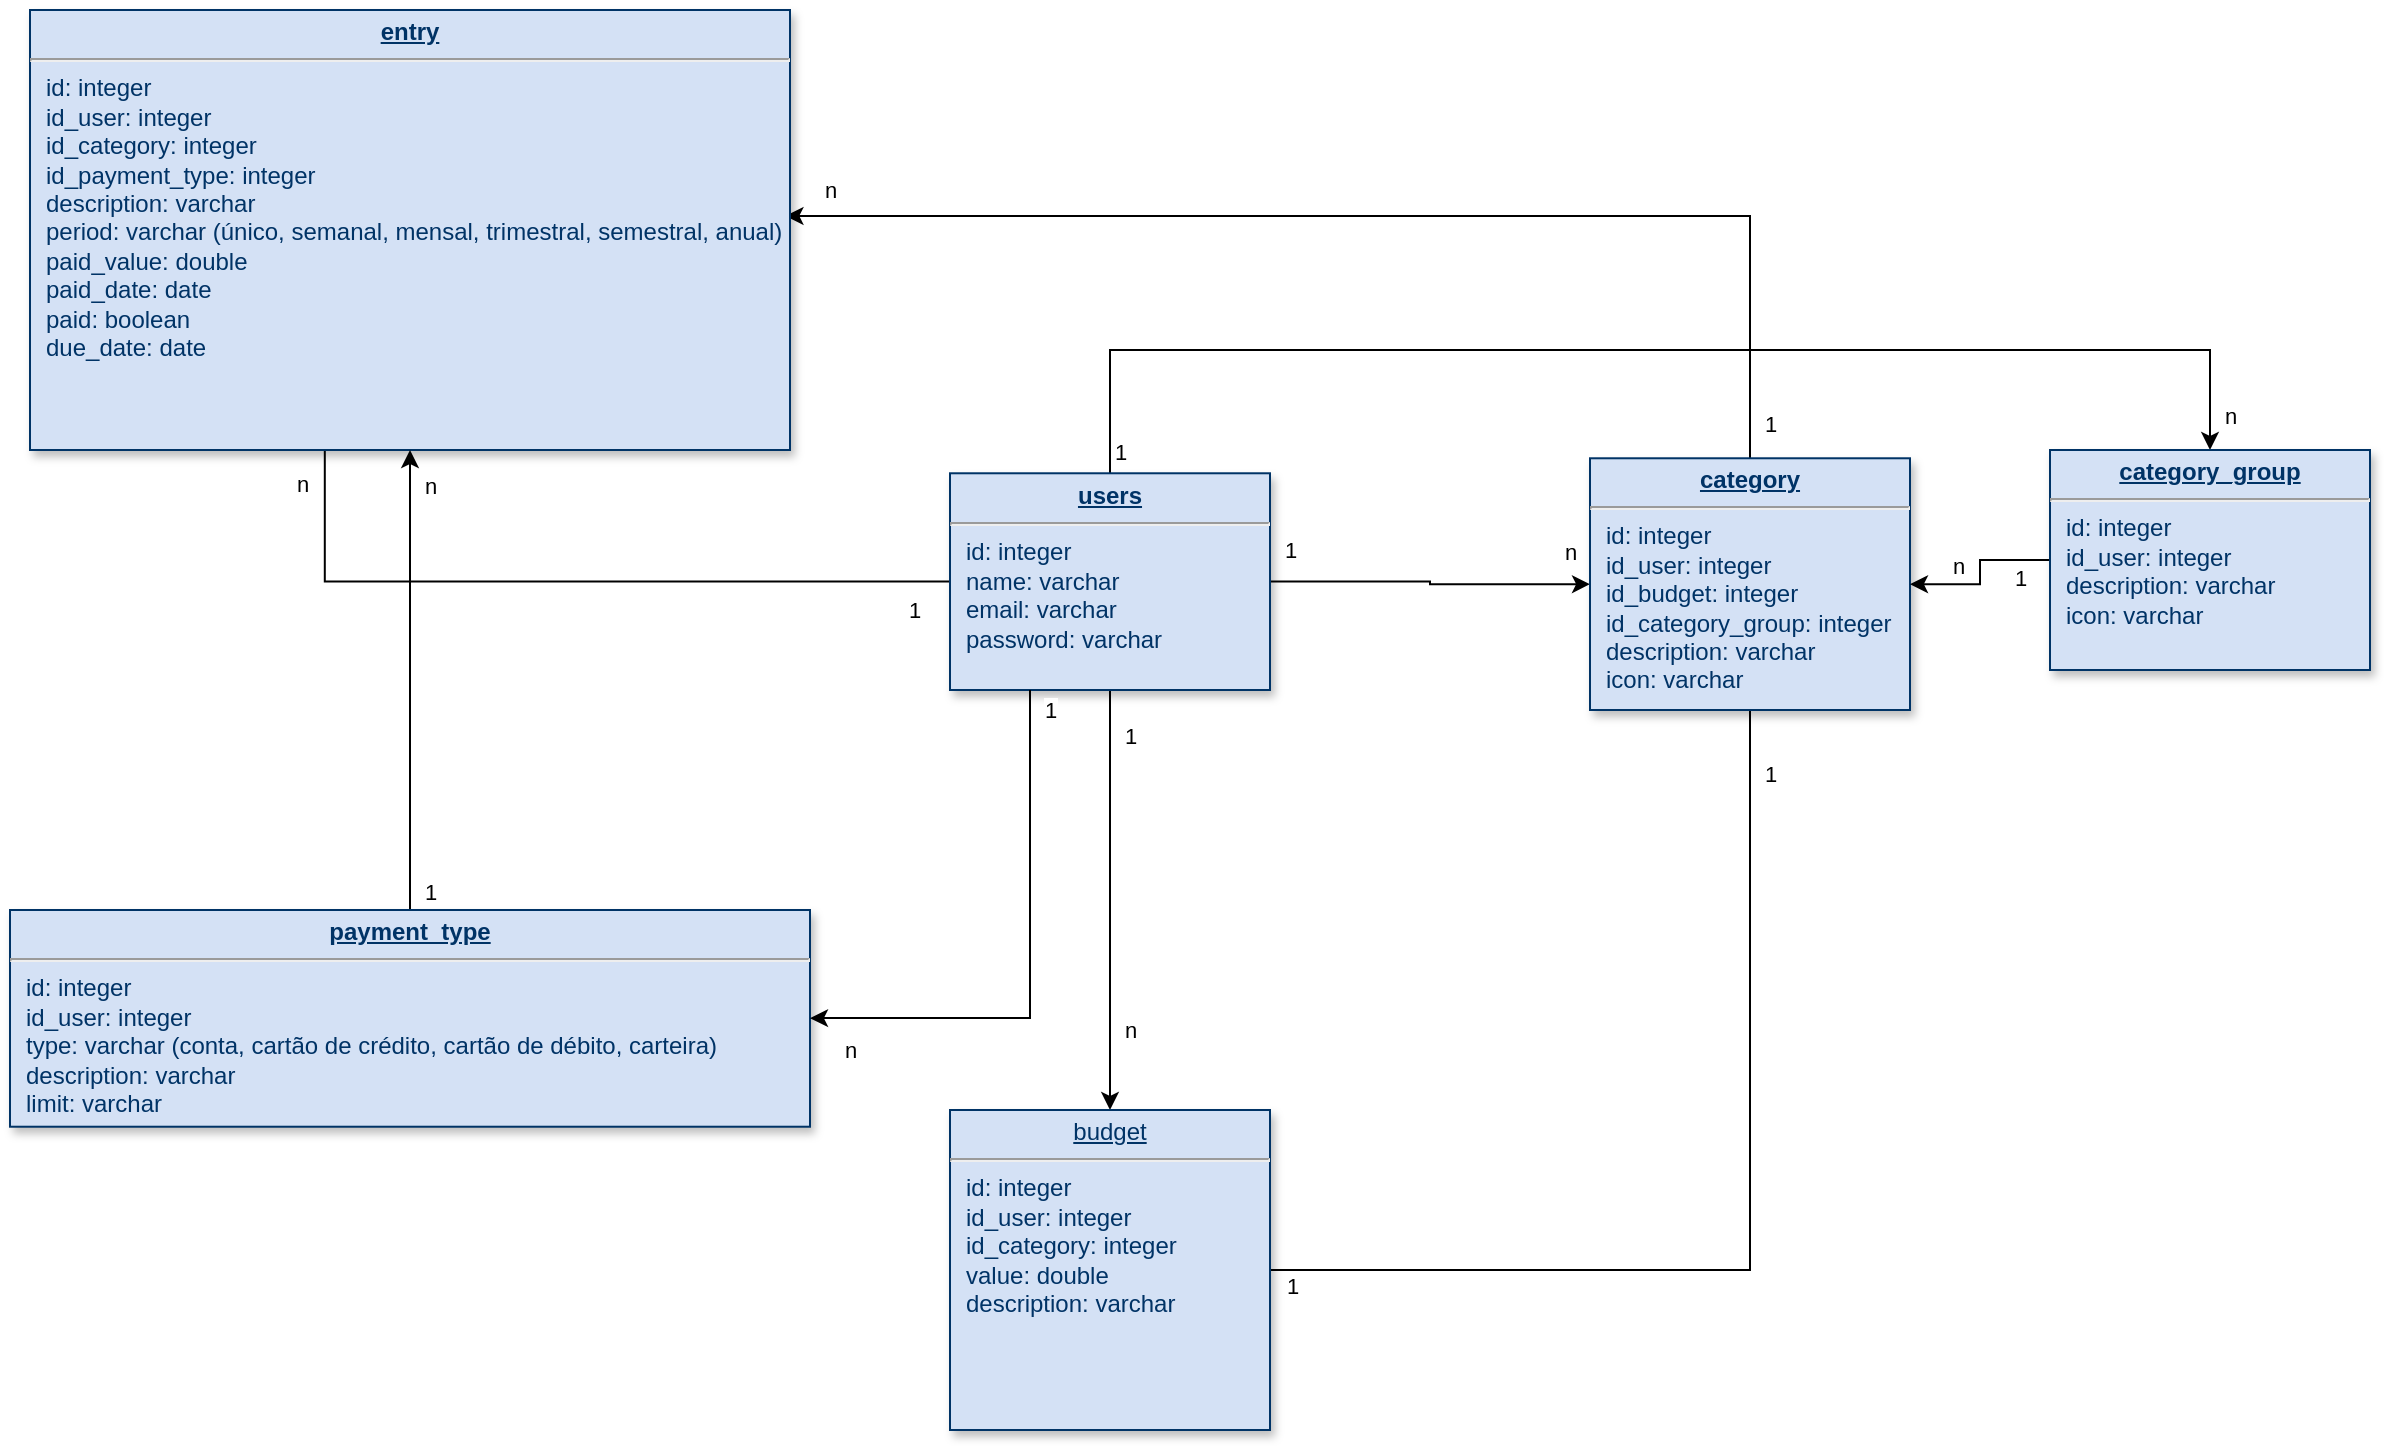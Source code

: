<mxfile version="21.1.1" type="device">
  <diagram name="Page-1" id="efa7a0a1-bf9b-a30e-e6df-94a7791c09e9">
    <mxGraphModel dx="2260" dy="1933" grid="1" gridSize="10" guides="1" tooltips="1" connect="1" arrows="1" fold="1" page="1" pageScale="1" pageWidth="826" pageHeight="1169" background="none" math="0" shadow="0">
      <root>
        <mxCell id="0" />
        <mxCell id="1" parent="0" />
        <mxCell id="k1_VQ8CW3Z8hTfe9ZT5u-116" style="edgeStyle=orthogonalEdgeStyle;rounded=0;orthogonalLoop=1;jettySize=auto;html=1;entryX=0.5;entryY=0;entryDx=0;entryDy=0;" parent="1" source="25" target="k1_VQ8CW3Z8hTfe9ZT5u-115" edge="1">
          <mxGeometry relative="1" as="geometry" />
        </mxCell>
        <mxCell id="k1_VQ8CW3Z8hTfe9ZT5u-129" value="n" style="edgeLabel;html=1;align=center;verticalAlign=middle;resizable=0;points=[];" parent="k1_VQ8CW3Z8hTfe9ZT5u-116" vertex="1" connectable="0">
          <mxGeometry x="0.619" relative="1" as="geometry">
            <mxPoint x="10" as="offset" />
          </mxGeometry>
        </mxCell>
        <mxCell id="k1_VQ8CW3Z8hTfe9ZT5u-130" value="1" style="edgeLabel;html=1;align=center;verticalAlign=middle;resizable=0;points=[];" parent="k1_VQ8CW3Z8hTfe9ZT5u-116" vertex="1" connectable="0">
          <mxGeometry x="-0.815" relative="1" as="geometry">
            <mxPoint x="10" y="3" as="offset" />
          </mxGeometry>
        </mxCell>
        <mxCell id="k1_VQ8CW3Z8hTfe9ZT5u-118" style="edgeStyle=orthogonalEdgeStyle;rounded=0;orthogonalLoop=1;jettySize=auto;html=1;entryX=0;entryY=0.5;entryDx=0;entryDy=0;" parent="1" source="25" target="k1_VQ8CW3Z8hTfe9ZT5u-117" edge="1">
          <mxGeometry relative="1" as="geometry" />
        </mxCell>
        <mxCell id="k1_VQ8CW3Z8hTfe9ZT5u-127" value="n" style="edgeLabel;html=1;align=center;verticalAlign=middle;resizable=0;points=[];" parent="k1_VQ8CW3Z8hTfe9ZT5u-118" vertex="1" connectable="0">
          <mxGeometry x="0.787" y="-1" relative="1" as="geometry">
            <mxPoint x="7" y="-17" as="offset" />
          </mxGeometry>
        </mxCell>
        <mxCell id="k1_VQ8CW3Z8hTfe9ZT5u-128" value="1" style="edgeLabel;html=1;align=center;verticalAlign=middle;resizable=0;points=[];" parent="k1_VQ8CW3Z8hTfe9ZT5u-118" vertex="1" connectable="0">
          <mxGeometry x="-0.838" relative="1" as="geometry">
            <mxPoint x="-3" y="-16" as="offset" />
          </mxGeometry>
        </mxCell>
        <mxCell id="k1_VQ8CW3Z8hTfe9ZT5u-133" style="edgeStyle=orthogonalEdgeStyle;rounded=0;orthogonalLoop=1;jettySize=auto;html=1;entryX=0.388;entryY=0.992;entryDx=0;entryDy=0;entryPerimeter=0;" parent="1" source="25" target="k1_VQ8CW3Z8hTfe9ZT5u-131" edge="1">
          <mxGeometry relative="1" as="geometry" />
        </mxCell>
        <mxCell id="k1_VQ8CW3Z8hTfe9ZT5u-134" value="n" style="edgeLabel;html=1;align=center;verticalAlign=middle;resizable=0;points=[];" parent="k1_VQ8CW3Z8hTfe9ZT5u-133" vertex="1" connectable="0">
          <mxGeometry x="0.837" relative="1" as="geometry">
            <mxPoint x="-12" as="offset" />
          </mxGeometry>
        </mxCell>
        <mxCell id="k1_VQ8CW3Z8hTfe9ZT5u-135" value="1" style="edgeLabel;html=1;align=center;verticalAlign=middle;resizable=0;points=[];" parent="k1_VQ8CW3Z8hTfe9ZT5u-133" vertex="1" connectable="0">
          <mxGeometry x="-0.906" relative="1" as="geometry">
            <mxPoint y="14" as="offset" />
          </mxGeometry>
        </mxCell>
        <mxCell id="k1_VQ8CW3Z8hTfe9ZT5u-152" style="edgeStyle=orthogonalEdgeStyle;rounded=0;orthogonalLoop=1;jettySize=auto;html=1;" parent="1" source="25" target="k1_VQ8CW3Z8hTfe9ZT5u-144" edge="1">
          <mxGeometry relative="1" as="geometry">
            <Array as="points">
              <mxPoint x="410" y="-40" />
              <mxPoint x="410" y="-40" />
            </Array>
          </mxGeometry>
        </mxCell>
        <mxCell id="k1_VQ8CW3Z8hTfe9ZT5u-153" value="n" style="edgeLabel;html=1;align=center;verticalAlign=middle;resizable=0;points=[];" parent="k1_VQ8CW3Z8hTfe9ZT5u-152" vertex="1" connectable="0">
          <mxGeometry x="0.948" y="-1" relative="1" as="geometry">
            <mxPoint x="11" as="offset" />
          </mxGeometry>
        </mxCell>
        <mxCell id="k1_VQ8CW3Z8hTfe9ZT5u-154" value="1" style="edgeLabel;html=1;align=center;verticalAlign=middle;resizable=0;points=[];" parent="k1_VQ8CW3Z8hTfe9ZT5u-152" vertex="1" connectable="0">
          <mxGeometry x="-0.973" y="-1" relative="1" as="geometry">
            <mxPoint x="4" y="-2" as="offset" />
          </mxGeometry>
        </mxCell>
        <mxCell id="25" value="&lt;p style=&quot;margin: 0px; margin-top: 4px; text-align: center; text-decoration: underline;&quot;&gt;&lt;strong&gt;users&lt;/strong&gt;&lt;/p&gt;&lt;hr&gt;&lt;p style=&quot;margin: 0px; margin-left: 8px;&quot;&gt;id: integer&lt;/p&gt;&lt;p style=&quot;margin: 0px; margin-left: 8px;&quot;&gt;name: varchar&lt;/p&gt;&lt;p style=&quot;margin: 0px; margin-left: 8px;&quot;&gt;email: varchar&lt;br&gt;&lt;/p&gt;&lt;p style=&quot;margin: 0px; margin-left: 8px;&quot;&gt;password: varchar&lt;/p&gt;" style="verticalAlign=top;align=left;overflow=fill;fontSize=12;fontFamily=Helvetica;html=1;strokeColor=#003366;shadow=1;fillColor=#D4E1F5;fontColor=#003366" parent="1" vertex="1">
          <mxGeometry x="40" y="21.64" width="160" height="108.36" as="geometry" />
        </mxCell>
        <mxCell id="k1_VQ8CW3Z8hTfe9ZT5u-121" style="edgeStyle=orthogonalEdgeStyle;rounded=0;orthogonalLoop=1;jettySize=auto;html=1;endArrow=none;endFill=0;" parent="1" source="k1_VQ8CW3Z8hTfe9ZT5u-115" target="k1_VQ8CW3Z8hTfe9ZT5u-117" edge="1">
          <mxGeometry relative="1" as="geometry" />
        </mxCell>
        <mxCell id="k1_VQ8CW3Z8hTfe9ZT5u-122" value="1" style="edgeLabel;html=1;align=center;verticalAlign=middle;resizable=0;points=[];" parent="k1_VQ8CW3Z8hTfe9ZT5u-121" vertex="1" connectable="0">
          <mxGeometry x="0.749" y="-2" relative="1" as="geometry">
            <mxPoint x="8" y="-34" as="offset" />
          </mxGeometry>
        </mxCell>
        <mxCell id="k1_VQ8CW3Z8hTfe9ZT5u-125" value="1" style="edgeLabel;html=1;align=center;verticalAlign=middle;resizable=0;points=[];" parent="k1_VQ8CW3Z8hTfe9ZT5u-121" vertex="1" connectable="0">
          <mxGeometry x="-0.959" y="1" relative="1" as="geometry">
            <mxPoint y="9" as="offset" />
          </mxGeometry>
        </mxCell>
        <mxCell id="k1_VQ8CW3Z8hTfe9ZT5u-115" value="&lt;p style=&quot;margin: 4px 0px 0px; text-align: center;&quot;&gt;&lt;u&gt;budget&lt;/u&gt;&lt;br&gt;&lt;/p&gt;&lt;hr&gt;&lt;p style=&quot;margin: 0px; margin-left: 8px;&quot;&gt;id: integer&lt;/p&gt;&lt;p style=&quot;margin: 0px; margin-left: 8px;&quot;&gt;id_user: integer&lt;/p&gt;&lt;p style=&quot;margin: 0px; margin-left: 8px;&quot;&gt;id_category: integer&lt;/p&gt;&lt;p style=&quot;margin: 0px; margin-left: 8px;&quot;&gt;value: double&lt;/p&gt;&lt;p style=&quot;margin: 0px; margin-left: 8px;&quot;&gt;description: varchar&lt;/p&gt;&lt;p style=&quot;margin: 0px; margin-left: 8px;&quot;&gt;&lt;br&gt;&lt;/p&gt;" style="verticalAlign=top;align=left;overflow=fill;fontSize=12;fontFamily=Helvetica;html=1;strokeColor=#003366;shadow=1;fillColor=#D4E1F5;fontColor=#003366" parent="1" vertex="1">
          <mxGeometry x="40.0" y="340.0" width="160" height="160" as="geometry" />
        </mxCell>
        <mxCell id="k1_VQ8CW3Z8hTfe9ZT5u-138" style="edgeStyle=orthogonalEdgeStyle;rounded=0;orthogonalLoop=1;jettySize=auto;html=1;entryX=0.994;entryY=0.468;entryDx=0;entryDy=0;entryPerimeter=0;" parent="1" source="k1_VQ8CW3Z8hTfe9ZT5u-117" target="k1_VQ8CW3Z8hTfe9ZT5u-131" edge="1">
          <mxGeometry relative="1" as="geometry">
            <Array as="points">
              <mxPoint x="440" y="-107" />
            </Array>
          </mxGeometry>
        </mxCell>
        <mxCell id="k1_VQ8CW3Z8hTfe9ZT5u-142" value="1" style="edgeLabel;html=1;align=center;verticalAlign=middle;resizable=0;points=[];" parent="k1_VQ8CW3Z8hTfe9ZT5u-138" vertex="1" connectable="0">
          <mxGeometry x="-0.966" relative="1" as="geometry">
            <mxPoint x="10" y="-7" as="offset" />
          </mxGeometry>
        </mxCell>
        <mxCell id="k1_VQ8CW3Z8hTfe9ZT5u-143" value="n" style="edgeLabel;html=1;align=center;verticalAlign=middle;resizable=0;points=[];" parent="k1_VQ8CW3Z8hTfe9ZT5u-138" vertex="1" connectable="0">
          <mxGeometry x="0.925" relative="1" as="geometry">
            <mxPoint y="-13" as="offset" />
          </mxGeometry>
        </mxCell>
        <mxCell id="k1_VQ8CW3Z8hTfe9ZT5u-117" value="&lt;p style=&quot;margin: 0px; margin-top: 4px; text-align: center; text-decoration: underline;&quot;&gt;&lt;strong&gt;category&lt;/strong&gt;&lt;/p&gt;&lt;hr&gt;&lt;p style=&quot;margin: 0px; margin-left: 8px;&quot;&gt;id: integer&lt;/p&gt;&lt;p style=&quot;margin: 0px; margin-left: 8px;&quot;&gt;id_user: integer&lt;/p&gt;&lt;p style=&quot;margin: 0px; margin-left: 8px;&quot;&gt;id_budget: integer&lt;/p&gt;&lt;p style=&quot;margin: 0px; margin-left: 8px;&quot;&gt;id_category_group: integer&lt;/p&gt;&lt;p style=&quot;margin: 0px; margin-left: 8px;&quot;&gt;description: varchar&lt;/p&gt;&lt;p style=&quot;margin: 0px; margin-left: 8px;&quot;&gt;icon: varchar&lt;/p&gt;&lt;p style=&quot;margin: 0px; margin-left: 8px;&quot;&gt;&lt;br&gt;&lt;/p&gt;" style="verticalAlign=top;align=left;overflow=fill;fontSize=12;fontFamily=Helvetica;html=1;strokeColor=#003366;shadow=1;fillColor=#D4E1F5;fontColor=#003366" parent="1" vertex="1">
          <mxGeometry x="360" y="14.14" width="160" height="125.86" as="geometry" />
        </mxCell>
        <mxCell id="k1_VQ8CW3Z8hTfe9ZT5u-131" value="&lt;p style=&quot;margin: 4px 0px 0px; text-align: center;&quot;&gt;&lt;b&gt;&lt;u&gt;entry&lt;/u&gt;&lt;/b&gt;&lt;br&gt;&lt;/p&gt;&lt;hr&gt;&lt;p style=&quot;margin: 0px; margin-left: 8px;&quot;&gt;id: integer&lt;/p&gt;&lt;p style=&quot;margin: 0px; margin-left: 8px;&quot;&gt;id_user: integer&lt;/p&gt;&lt;p style=&quot;margin: 0px; margin-left: 8px;&quot;&gt;id_category: integer&lt;/p&gt;&lt;p style=&quot;margin: 0px; margin-left: 8px;&quot;&gt;id_payment_type: integer&lt;/p&gt;&lt;p style=&quot;margin: 0px; margin-left: 8px;&quot;&gt;description: varchar&lt;/p&gt;&lt;p style=&quot;margin: 0px; margin-left: 8px;&quot;&gt;period: varchar (único, semanal, mensal, trimestral, semestral, anual)&lt;/p&gt;&lt;p style=&quot;margin: 0px; margin-left: 8px;&quot;&gt;paid_value: double&lt;/p&gt;&lt;p style=&quot;margin: 0px; margin-left: 8px;&quot;&gt;paid_date: date&lt;/p&gt;&lt;p style=&quot;margin: 0px; margin-left: 8px;&quot;&gt;paid: boolean&lt;/p&gt;&lt;p style=&quot;margin: 0px; margin-left: 8px;&quot;&gt;due_date: date&lt;br&gt;&lt;/p&gt;&lt;p style=&quot;margin: 0px; margin-left: 8px;&quot;&gt;&lt;br&gt;&lt;/p&gt;&lt;p style=&quot;margin: 0px; margin-left: 8px;&quot;&gt;&lt;br&gt;&lt;/p&gt;" style="verticalAlign=top;align=left;overflow=fill;fontSize=12;fontFamily=Helvetica;html=1;strokeColor=#003366;shadow=1;fillColor=#D4E1F5;fontColor=#003366" parent="1" vertex="1">
          <mxGeometry x="-420" y="-210" width="380" height="220" as="geometry" />
        </mxCell>
        <mxCell id="k1_VQ8CW3Z8hTfe9ZT5u-146" style="edgeStyle=orthogonalEdgeStyle;rounded=0;orthogonalLoop=1;jettySize=auto;html=1;entryX=1;entryY=0.5;entryDx=0;entryDy=0;" parent="1" source="k1_VQ8CW3Z8hTfe9ZT5u-144" target="k1_VQ8CW3Z8hTfe9ZT5u-117" edge="1">
          <mxGeometry relative="1" as="geometry" />
        </mxCell>
        <mxCell id="k1_VQ8CW3Z8hTfe9ZT5u-149" value="n" style="edgeLabel;html=1;align=center;verticalAlign=middle;resizable=0;points=[];" parent="k1_VQ8CW3Z8hTfe9ZT5u-146" vertex="1" connectable="0">
          <mxGeometry x="-0.887" relative="1" as="geometry">
            <mxPoint x="-42" y="3" as="offset" />
          </mxGeometry>
        </mxCell>
        <mxCell id="k1_VQ8CW3Z8hTfe9ZT5u-150" value="1" style="edgeLabel;html=1;align=center;verticalAlign=middle;resizable=0;points=[];" parent="k1_VQ8CW3Z8hTfe9ZT5u-146" vertex="1" connectable="0">
          <mxGeometry x="0.69" relative="1" as="geometry">
            <mxPoint x="42" y="-3" as="offset" />
          </mxGeometry>
        </mxCell>
        <mxCell id="k1_VQ8CW3Z8hTfe9ZT5u-144" value="&lt;p style=&quot;margin: 0px; margin-top: 4px; text-align: center; text-decoration: underline;&quot;&gt;&lt;strong&gt;category_group&lt;/strong&gt;&lt;/p&gt;&lt;hr&gt;&lt;p style=&quot;margin: 0px; margin-left: 8px;&quot;&gt;id: integer&lt;/p&gt;&lt;p style=&quot;margin: 0px; margin-left: 8px;&quot;&gt;id_user: integer&lt;/p&gt;&lt;p style=&quot;margin: 0px; margin-left: 8px;&quot;&gt;description: varchar&lt;/p&gt;&lt;p style=&quot;margin: 0px; margin-left: 8px;&quot;&gt;icon: varchar&lt;/p&gt;&lt;p style=&quot;margin: 0px; margin-left: 8px;&quot;&gt;&lt;br&gt;&lt;/p&gt;" style="verticalAlign=top;align=left;overflow=fill;fontSize=12;fontFamily=Helvetica;html=1;strokeColor=#003366;shadow=1;fillColor=#D4E1F5;fontColor=#003366" parent="1" vertex="1">
          <mxGeometry x="590" y="10" width="160" height="110" as="geometry" />
        </mxCell>
        <mxCell id="Nk9_0JJigGi3N2mixAwC-26" style="edgeStyle=orthogonalEdgeStyle;rounded=0;orthogonalLoop=1;jettySize=auto;html=1;" edge="1" parent="1" source="Nk9_0JJigGi3N2mixAwC-25" target="k1_VQ8CW3Z8hTfe9ZT5u-131">
          <mxGeometry relative="1" as="geometry" />
        </mxCell>
        <mxCell id="Nk9_0JJigGi3N2mixAwC-27" value="1" style="edgeLabel;html=1;align=center;verticalAlign=middle;resizable=0;points=[];" vertex="1" connectable="0" parent="Nk9_0JJigGi3N2mixAwC-26">
          <mxGeometry x="-0.935" relative="1" as="geometry">
            <mxPoint x="10" y="-2" as="offset" />
          </mxGeometry>
        </mxCell>
        <mxCell id="Nk9_0JJigGi3N2mixAwC-28" value="n" style="edgeLabel;html=1;align=center;verticalAlign=middle;resizable=0;points=[];" vertex="1" connectable="0" parent="Nk9_0JJigGi3N2mixAwC-26">
          <mxGeometry x="0.845" relative="1" as="geometry">
            <mxPoint x="10" as="offset" />
          </mxGeometry>
        </mxCell>
        <mxCell id="Nk9_0JJigGi3N2mixAwC-25" value="&lt;p style=&quot;margin: 4px 0px 0px; text-align: center;&quot;&gt;&lt;b&gt;&lt;u&gt;payment_type&lt;/u&gt;&lt;/b&gt;&lt;br&gt;&lt;/p&gt;&lt;hr&gt;&lt;p style=&quot;margin: 0px; margin-left: 8px;&quot;&gt;id: integer&lt;/p&gt;&lt;p style=&quot;margin: 0px; margin-left: 8px;&quot;&gt;id_user: integer&lt;/p&gt;&lt;p style=&quot;margin: 0px; margin-left: 8px;&quot;&gt;type: varchar (conta, cartão de crédito, cartão de débito, carteira)&lt;/p&gt;&lt;p style=&quot;margin: 0px; margin-left: 8px;&quot;&gt;description: varchar&lt;br&gt;&lt;/p&gt;&lt;p style=&quot;margin: 0px; margin-left: 8px;&quot;&gt;limit: varchar&lt;/p&gt;" style="verticalAlign=top;align=left;overflow=fill;fontSize=12;fontFamily=Helvetica;html=1;strokeColor=#003366;shadow=1;fillColor=#D4E1F5;fontColor=#003366" vertex="1" parent="1">
          <mxGeometry x="-430" y="240" width="400" height="108.36" as="geometry" />
        </mxCell>
        <mxCell id="Nk9_0JJigGi3N2mixAwC-32" value="" style="endArrow=classic;html=1;rounded=0;exitX=0.25;exitY=1;exitDx=0;exitDy=0;" edge="1" parent="1" source="25" target="Nk9_0JJigGi3N2mixAwC-25">
          <mxGeometry width="50" height="50" relative="1" as="geometry">
            <mxPoint x="90" y="230" as="sourcePoint" />
            <mxPoint x="140" y="180" as="targetPoint" />
            <Array as="points">
              <mxPoint x="80" y="294" />
            </Array>
          </mxGeometry>
        </mxCell>
        <mxCell id="Nk9_0JJigGi3N2mixAwC-33" value="1" style="edgeLabel;html=1;align=center;verticalAlign=middle;resizable=0;points=[];" vertex="1" connectable="0" parent="Nk9_0JJigGi3N2mixAwC-32">
          <mxGeometry x="-0.952" relative="1" as="geometry">
            <mxPoint x="10" y="3" as="offset" />
          </mxGeometry>
        </mxCell>
        <mxCell id="Nk9_0JJigGi3N2mixAwC-35" value="n" style="edgeLabel;html=1;align=center;verticalAlign=middle;resizable=0;points=[];" vertex="1" connectable="0" parent="Nk9_0JJigGi3N2mixAwC-32">
          <mxGeometry x="0.89" relative="1" as="geometry">
            <mxPoint x="5" y="16" as="offset" />
          </mxGeometry>
        </mxCell>
      </root>
    </mxGraphModel>
  </diagram>
</mxfile>
